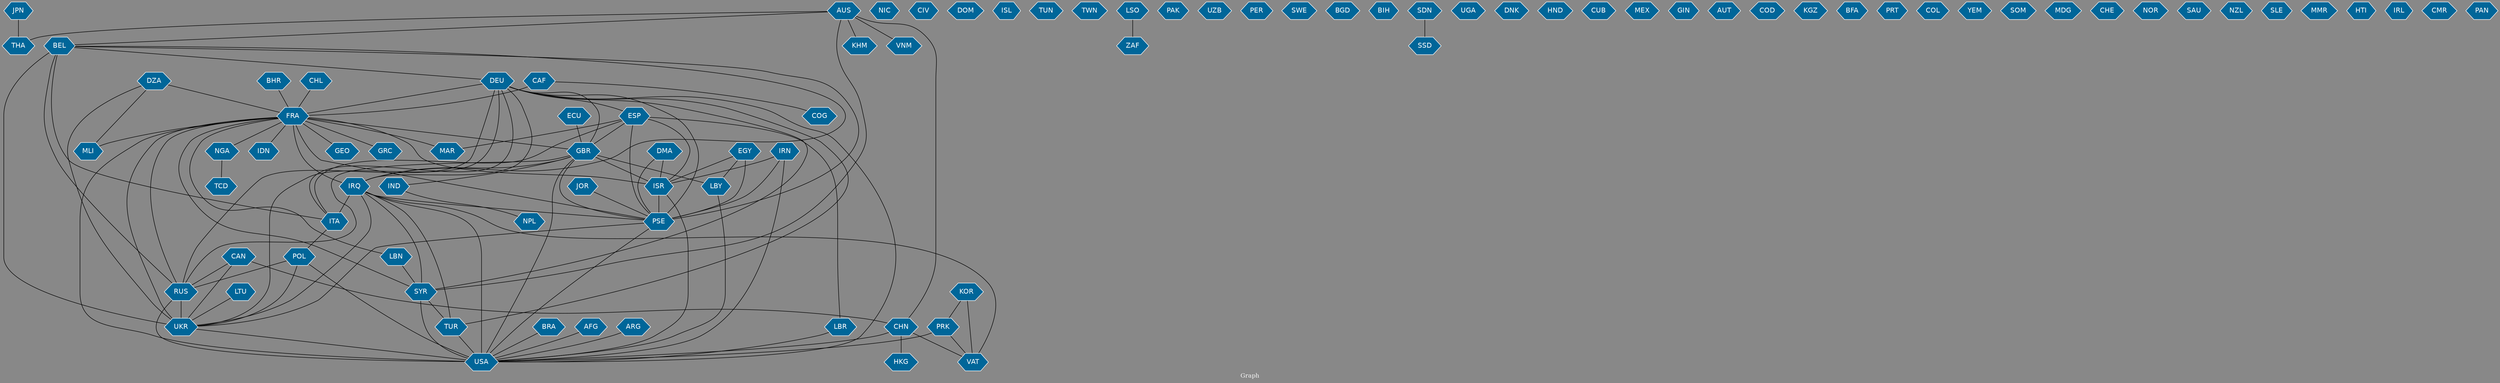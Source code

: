 // Countries together in item graph
graph {
	graph [bgcolor="#888888" fontcolor=white fontsize=12 label="Graph" outputorder=edgesfirst overlap=prism]
	node [color=white fillcolor="#006699" fontcolor=white fontname=Helvetica shape=hexagon style=filled]
	edge [arrowhead=open color=black fontcolor=white fontname=Courier fontsize=12]
		CHN [label=CHN]
		IRQ [label=IRQ]
		FRA [label=FRA]
		UKR [label=UKR]
		PSE [label=PSE]
		BRA [label=BRA]
		IND [label=IND]
		AFG [label=AFG]
		USA [label=USA]
		RUS [label=RUS]
		DZA [label=DZA]
		KOR [label=KOR]
		CHL [label=CHL]
		GBR [label=GBR]
		ISR [label=ISR]
		NIC [label=NIC]
		CIV [label=CIV]
		DOM [label=DOM]
		DEU [label=DEU]
		VAT [label=VAT]
		ECU [label=ECU]
		IRN [label=IRN]
		CAN [label=CAN]
		ISL [label=ISL]
		TUR [label=TUR]
		EGY [label=EGY]
		LBY [label=LBY]
		TUN [label=TUN]
		ESP [label=ESP]
		JPN [label=JPN]
		SYR [label=SYR]
		TWN [label=TWN]
		CAF [label=CAF]
		IDN [label=IDN]
		ZAF [label=ZAF]
		PAK [label=PAK]
		UZB [label=UZB]
		PER [label=PER]
		SWE [label=SWE]
		THA [label=THA]
		BGD [label=BGD]
		BIH [label=BIH]
		ARG [label=ARG]
		ITA [label=ITA]
		NGA [label=NGA]
		LBN [label=LBN]
		MAR [label=MAR]
		PRK [label=PRK]
		SSD [label=SSD]
		SDN [label=SDN]
		UGA [label=UGA]
		POL [label=POL]
		DNK [label=DNK]
		MLI [label=MLI]
		BEL [label=BEL]
		HND [label=HND]
		AUS [label=AUS]
		JOR [label=JOR]
		CUB [label=CUB]
		MEX [label=MEX]
		BHR [label=BHR]
		GIN [label=GIN]
		AUT [label=AUT]
		COD [label=COD]
		KGZ [label=KGZ]
		BFA [label=BFA]
		PRT [label=PRT]
		GEO [label=GEO]
		LSO [label=LSO]
		GRC [label=GRC]
		COL [label=COL]
		YEM [label=YEM]
		SOM [label=SOM]
		TCD [label=TCD]
		LBR [label=LBR]
		MDG [label=MDG]
		LTU [label=LTU]
		CHE [label=CHE]
		NOR [label=NOR]
		SAU [label=SAU]
		NZL [label=NZL]
		KHM [label=KHM]
		SLE [label=SLE]
		MMR [label=MMR]
		HKG [label=HKG]
		HTI [label=HTI]
		IRL [label=IRL]
		COG [label=COG]
		DMA [label=DMA]
		NPL [label=NPL]
		CMR [label=CMR]
		VNM [label=VNM]
		PAN [label=PAN]
			FRA -- IDN [weight=4]
			ESP -- PSE [weight=1]
			SYR -- TUR [weight=1]
			CAF -- FRA [weight=3]
			ARG -- USA [weight=6]
			AUS -- THA [weight=1]
			DEU -- PSE [weight=3]
			DMA -- PSE [weight=1]
			FRA -- MAR [weight=1]
			DEU -- GBR [weight=3]
			AFG -- USA [weight=6]
			BRA -- USA [weight=1]
			CAN -- RUS [weight=1]
			IRN -- ISR [weight=2]
			LBR -- USA [weight=2]
			LBY -- USA [weight=1]
			GBR -- PSE [weight=6]
			BEL -- PSE [weight=2]
			SDN -- SSD [weight=7]
			TUR -- USA [weight=1]
			FRA -- MLI [weight=2]
			PRK -- USA [weight=1]
			DEU -- SYR [weight=1]
			DEU -- ESP [weight=1]
			BEL -- DEU [weight=1]
			AUS -- KHM [weight=1]
			FRA -- GEO [weight=1]
			KOR -- PRK [weight=2]
			DEU -- RUS [weight=7]
			ESP -- LBR [weight=1]
			CHN -- USA [weight=4]
			JPN -- THA [weight=1]
			EGY -- PSE [weight=15]
			GBR -- IND [weight=1]
			EGY -- ISR [weight=8]
			DEU -- ITA [weight=1]
			CAF -- COG [weight=1]
			GBR -- ISR [weight=3]
			KOR -- VAT [weight=11]
			GBR -- LBY [weight=1]
			DZA -- FRA [weight=2]
			CAN -- CHN [weight=1]
			CHL -- FRA [weight=2]
			LBN -- SYR [weight=7]
			UKR -- USA [weight=9]
			PSE -- USA [weight=8]
			IRQ -- SYR [weight=6]
			ISR -- USA [weight=6]
			ECU -- GBR [weight=2]
			DEU -- USA [weight=3]
			GBR -- RUS [weight=2]
			FRA -- GRC [weight=1]
			IRN -- PSE [weight=1]
			DZA -- MLI [weight=1]
			POL -- USA [weight=2]
			GBR -- IRQ [weight=1]
			FRA -- USA [weight=4]
			DEU -- FRA [weight=7]
			ISR -- PSE [weight=164]
			FRA -- GBR [weight=5]
			ESP -- ITA [weight=1]
			IRQ -- UKR [weight=4]
			BEL -- ITA [weight=2]
			ITA -- POL [weight=1]
			DEU -- IRQ [weight=2]
			FRA -- SYR [weight=5]
			LTU -- UKR [weight=1]
			IRQ -- PSE [weight=5]
			LSO -- ZAF [weight=1]
			RUS -- UKR [weight=122]
			FRA -- RUS [weight=8]
			IRN -- USA [weight=2]
			FRA -- PSE [weight=18]
			ESP -- GBR [weight=1]
			POL -- RUS [weight=4]
			FRA -- LBN [weight=2]
			EGY -- LBY [weight=3]
			DZA -- UKR [weight=1]
			NGA -- TCD [weight=1]
			GBR -- USA [weight=2]
			BEL -- UKR [weight=4]
			JOR -- PSE [weight=1]
			SYR -- USA [weight=28]
			DEU -- UKR [weight=14]
			AUS -- BEL [weight=1]
			IRQ -- USA [weight=41]
			CAN -- UKR [weight=1]
			ESP -- ISR [weight=3]
			FRA -- IRQ [weight=43]
			AUS -- SYR [weight=1]
			BHR -- FRA [weight=2]
			DEU -- TUR [weight=2]
			BEL -- IRQ [weight=2]
			IRQ -- ITA [weight=1]
			RUS -- USA [weight=15]
			CHN -- VAT [weight=2]
			BEL -- RUS [weight=2]
			DMA -- ISR [weight=1]
			FRA -- NGA [weight=1]
			ESP -- MAR [weight=2]
			POL -- UKR [weight=1]
			PSE -- UKR [weight=4]
			FRA -- ISR [weight=4]
			PRK -- VAT [weight=2]
			AUS -- CHN [weight=1]
			IRQ -- TUR [weight=2]
			FRA -- UKR [weight=6]
			IRQ -- VAT [weight=2]
			IND -- NPL [weight=1]
			CHN -- HKG [weight=1]
			AUS -- VNM [weight=1]
}